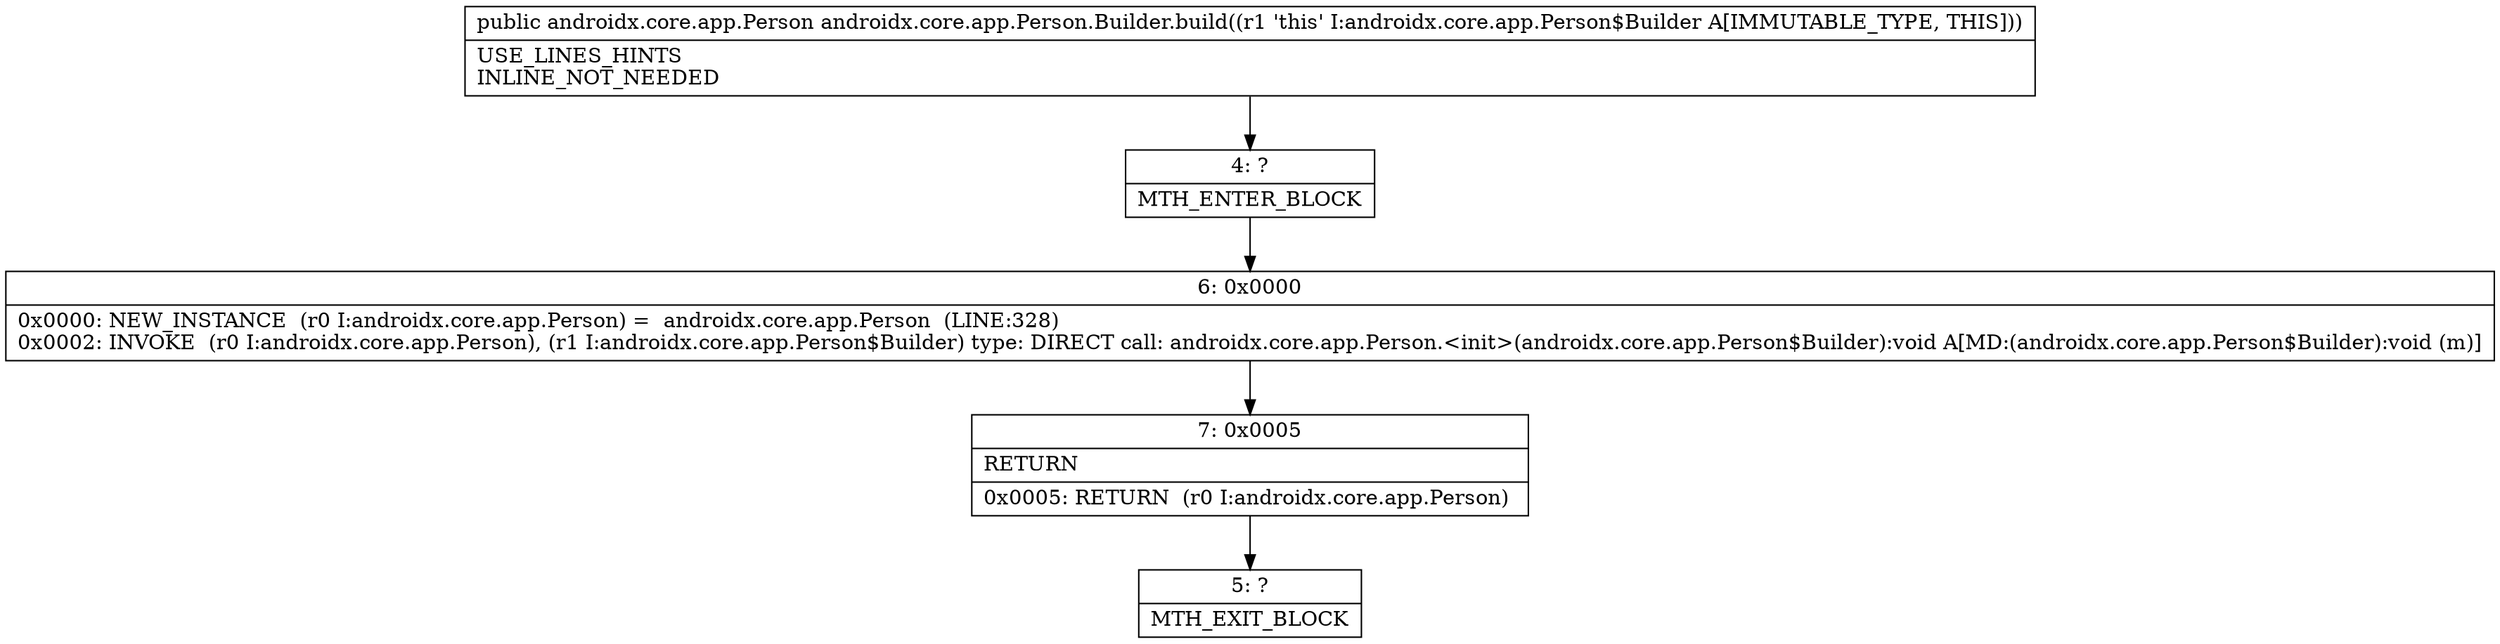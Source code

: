 digraph "CFG forandroidx.core.app.Person.Builder.build()Landroidx\/core\/app\/Person;" {
Node_4 [shape=record,label="{4\:\ ?|MTH_ENTER_BLOCK\l}"];
Node_6 [shape=record,label="{6\:\ 0x0000|0x0000: NEW_INSTANCE  (r0 I:androidx.core.app.Person) =  androidx.core.app.Person  (LINE:328)\l0x0002: INVOKE  (r0 I:androidx.core.app.Person), (r1 I:androidx.core.app.Person$Builder) type: DIRECT call: androidx.core.app.Person.\<init\>(androidx.core.app.Person$Builder):void A[MD:(androidx.core.app.Person$Builder):void (m)]\l}"];
Node_7 [shape=record,label="{7\:\ 0x0005|RETURN\l|0x0005: RETURN  (r0 I:androidx.core.app.Person) \l}"];
Node_5 [shape=record,label="{5\:\ ?|MTH_EXIT_BLOCK\l}"];
MethodNode[shape=record,label="{public androidx.core.app.Person androidx.core.app.Person.Builder.build((r1 'this' I:androidx.core.app.Person$Builder A[IMMUTABLE_TYPE, THIS]))  | USE_LINES_HINTS\lINLINE_NOT_NEEDED\l}"];
MethodNode -> Node_4;Node_4 -> Node_6;
Node_6 -> Node_7;
Node_7 -> Node_5;
}

